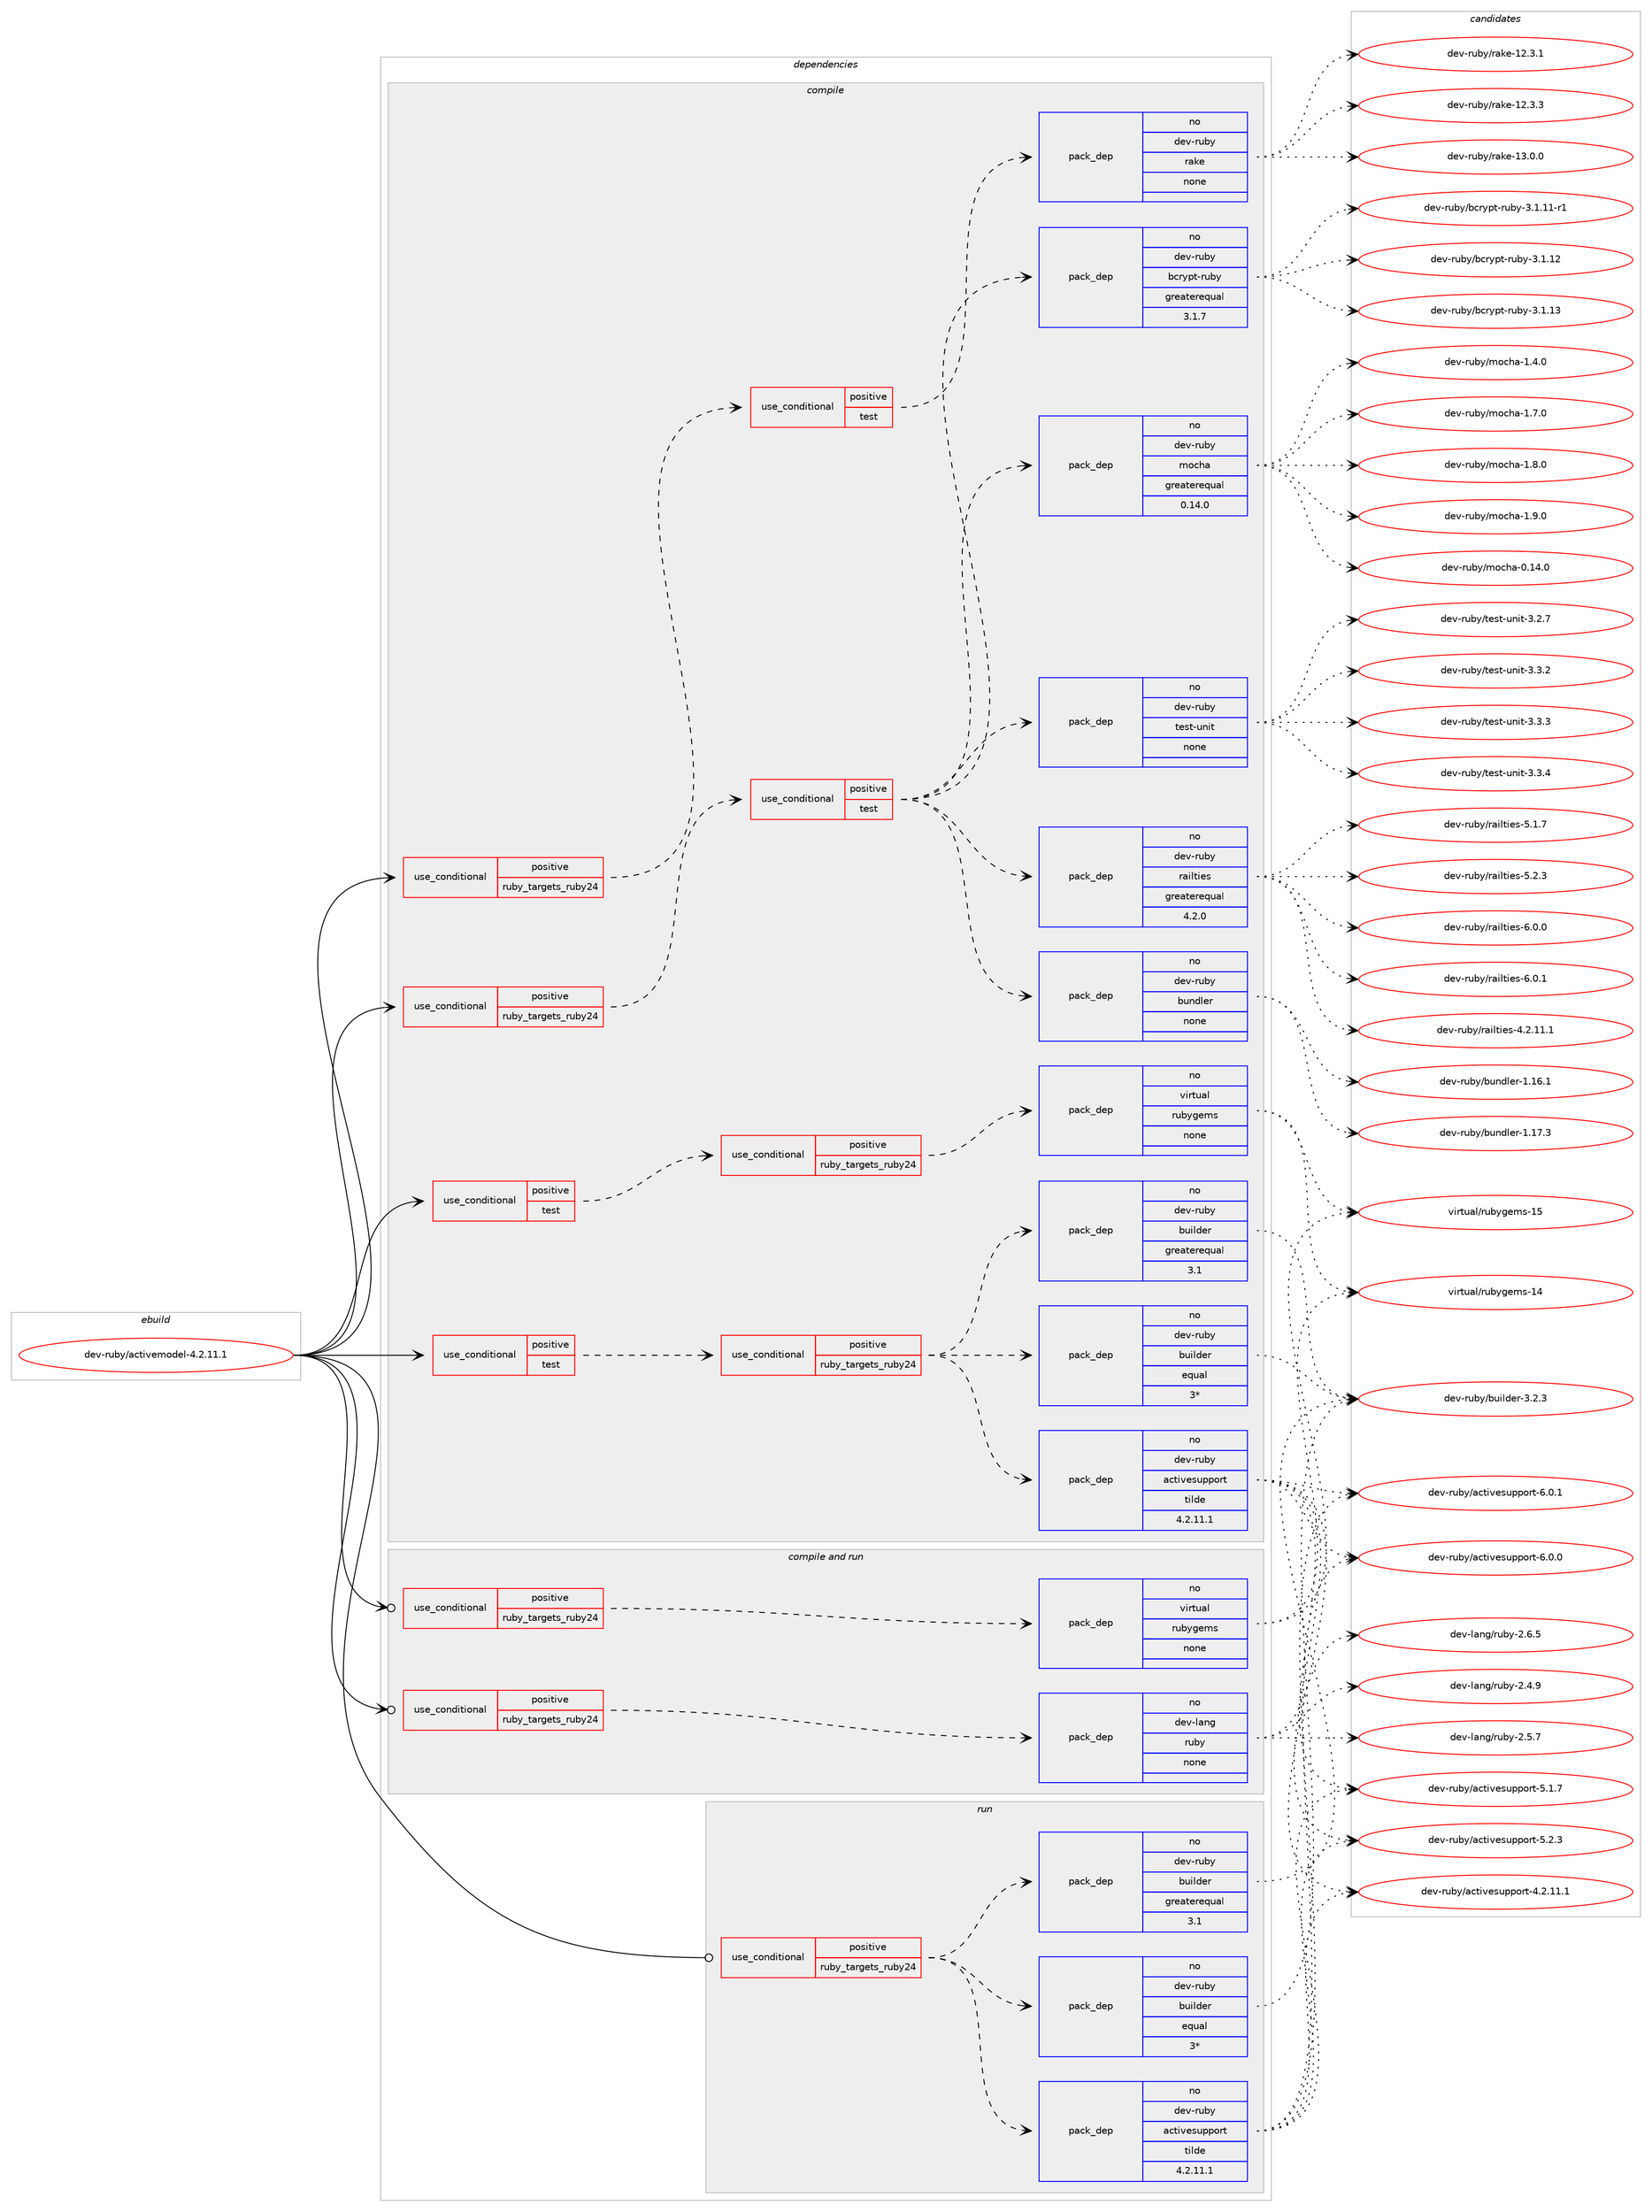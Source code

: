 digraph prolog {

# *************
# Graph options
# *************

newrank=true;
concentrate=true;
compound=true;
graph [rankdir=LR,fontname=Helvetica,fontsize=10,ranksep=1.5];#, ranksep=2.5, nodesep=0.2];
edge  [arrowhead=vee];
node  [fontname=Helvetica,fontsize=10];

# **********
# The ebuild
# **********

subgraph cluster_leftcol {
color=gray;
rank=same;
label=<<i>ebuild</i>>;
id [label="dev-ruby/activemodel-4.2.11.1", color=red, width=4, href="../dev-ruby/activemodel-4.2.11.1.svg"];
}

# ****************
# The dependencies
# ****************

subgraph cluster_midcol {
color=gray;
label=<<i>dependencies</i>>;
subgraph cluster_compile {
fillcolor="#eeeeee";
style=filled;
label=<<i>compile</i>>;
subgraph cond157206 {
dependency674996 [label=<<TABLE BORDER="0" CELLBORDER="1" CELLSPACING="0" CELLPADDING="4"><TR><TD ROWSPAN="3" CELLPADDING="10">use_conditional</TD></TR><TR><TD>positive</TD></TR><TR><TD>ruby_targets_ruby24</TD></TR></TABLE>>, shape=none, color=red];
subgraph cond157207 {
dependency674997 [label=<<TABLE BORDER="0" CELLBORDER="1" CELLSPACING="0" CELLPADDING="4"><TR><TD ROWSPAN="3" CELLPADDING="10">use_conditional</TD></TR><TR><TD>positive</TD></TR><TR><TD>test</TD></TR></TABLE>>, shape=none, color=red];
subgraph pack505872 {
dependency674998 [label=<<TABLE BORDER="0" CELLBORDER="1" CELLSPACING="0" CELLPADDING="4" WIDTH="220"><TR><TD ROWSPAN="6" CELLPADDING="30">pack_dep</TD></TR><TR><TD WIDTH="110">no</TD></TR><TR><TD>dev-ruby</TD></TR><TR><TD>bundler</TD></TR><TR><TD>none</TD></TR><TR><TD></TD></TR></TABLE>>, shape=none, color=blue];
}
dependency674997:e -> dependency674998:w [weight=20,style="dashed",arrowhead="vee"];
subgraph pack505873 {
dependency674999 [label=<<TABLE BORDER="0" CELLBORDER="1" CELLSPACING="0" CELLPADDING="4" WIDTH="220"><TR><TD ROWSPAN="6" CELLPADDING="30">pack_dep</TD></TR><TR><TD WIDTH="110">no</TD></TR><TR><TD>dev-ruby</TD></TR><TR><TD>railties</TD></TR><TR><TD>greaterequal</TD></TR><TR><TD>4.2.0</TD></TR></TABLE>>, shape=none, color=blue];
}
dependency674997:e -> dependency674999:w [weight=20,style="dashed",arrowhead="vee"];
subgraph pack505874 {
dependency675000 [label=<<TABLE BORDER="0" CELLBORDER="1" CELLSPACING="0" CELLPADDING="4" WIDTH="220"><TR><TD ROWSPAN="6" CELLPADDING="30">pack_dep</TD></TR><TR><TD WIDTH="110">no</TD></TR><TR><TD>dev-ruby</TD></TR><TR><TD>test-unit</TD></TR><TR><TD>none</TD></TR><TR><TD></TD></TR></TABLE>>, shape=none, color=blue];
}
dependency674997:e -> dependency675000:w [weight=20,style="dashed",arrowhead="vee"];
subgraph pack505875 {
dependency675001 [label=<<TABLE BORDER="0" CELLBORDER="1" CELLSPACING="0" CELLPADDING="4" WIDTH="220"><TR><TD ROWSPAN="6" CELLPADDING="30">pack_dep</TD></TR><TR><TD WIDTH="110">no</TD></TR><TR><TD>dev-ruby</TD></TR><TR><TD>mocha</TD></TR><TR><TD>greaterequal</TD></TR><TR><TD>0.14.0</TD></TR></TABLE>>, shape=none, color=blue];
}
dependency674997:e -> dependency675001:w [weight=20,style="dashed",arrowhead="vee"];
subgraph pack505876 {
dependency675002 [label=<<TABLE BORDER="0" CELLBORDER="1" CELLSPACING="0" CELLPADDING="4" WIDTH="220"><TR><TD ROWSPAN="6" CELLPADDING="30">pack_dep</TD></TR><TR><TD WIDTH="110">no</TD></TR><TR><TD>dev-ruby</TD></TR><TR><TD>bcrypt-ruby</TD></TR><TR><TD>greaterequal</TD></TR><TR><TD>3.1.7</TD></TR></TABLE>>, shape=none, color=blue];
}
dependency674997:e -> dependency675002:w [weight=20,style="dashed",arrowhead="vee"];
}
dependency674996:e -> dependency674997:w [weight=20,style="dashed",arrowhead="vee"];
}
id:e -> dependency674996:w [weight=20,style="solid",arrowhead="vee"];
subgraph cond157208 {
dependency675003 [label=<<TABLE BORDER="0" CELLBORDER="1" CELLSPACING="0" CELLPADDING="4"><TR><TD ROWSPAN="3" CELLPADDING="10">use_conditional</TD></TR><TR><TD>positive</TD></TR><TR><TD>ruby_targets_ruby24</TD></TR></TABLE>>, shape=none, color=red];
subgraph cond157209 {
dependency675004 [label=<<TABLE BORDER="0" CELLBORDER="1" CELLSPACING="0" CELLPADDING="4"><TR><TD ROWSPAN="3" CELLPADDING="10">use_conditional</TD></TR><TR><TD>positive</TD></TR><TR><TD>test</TD></TR></TABLE>>, shape=none, color=red];
subgraph pack505877 {
dependency675005 [label=<<TABLE BORDER="0" CELLBORDER="1" CELLSPACING="0" CELLPADDING="4" WIDTH="220"><TR><TD ROWSPAN="6" CELLPADDING="30">pack_dep</TD></TR><TR><TD WIDTH="110">no</TD></TR><TR><TD>dev-ruby</TD></TR><TR><TD>rake</TD></TR><TR><TD>none</TD></TR><TR><TD></TD></TR></TABLE>>, shape=none, color=blue];
}
dependency675004:e -> dependency675005:w [weight=20,style="dashed",arrowhead="vee"];
}
dependency675003:e -> dependency675004:w [weight=20,style="dashed",arrowhead="vee"];
}
id:e -> dependency675003:w [weight=20,style="solid",arrowhead="vee"];
subgraph cond157210 {
dependency675006 [label=<<TABLE BORDER="0" CELLBORDER="1" CELLSPACING="0" CELLPADDING="4"><TR><TD ROWSPAN="3" CELLPADDING="10">use_conditional</TD></TR><TR><TD>positive</TD></TR><TR><TD>test</TD></TR></TABLE>>, shape=none, color=red];
subgraph cond157211 {
dependency675007 [label=<<TABLE BORDER="0" CELLBORDER="1" CELLSPACING="0" CELLPADDING="4"><TR><TD ROWSPAN="3" CELLPADDING="10">use_conditional</TD></TR><TR><TD>positive</TD></TR><TR><TD>ruby_targets_ruby24</TD></TR></TABLE>>, shape=none, color=red];
subgraph pack505878 {
dependency675008 [label=<<TABLE BORDER="0" CELLBORDER="1" CELLSPACING="0" CELLPADDING="4" WIDTH="220"><TR><TD ROWSPAN="6" CELLPADDING="30">pack_dep</TD></TR><TR><TD WIDTH="110">no</TD></TR><TR><TD>dev-ruby</TD></TR><TR><TD>activesupport</TD></TR><TR><TD>tilde</TD></TR><TR><TD>4.2.11.1</TD></TR></TABLE>>, shape=none, color=blue];
}
dependency675007:e -> dependency675008:w [weight=20,style="dashed",arrowhead="vee"];
subgraph pack505879 {
dependency675009 [label=<<TABLE BORDER="0" CELLBORDER="1" CELLSPACING="0" CELLPADDING="4" WIDTH="220"><TR><TD ROWSPAN="6" CELLPADDING="30">pack_dep</TD></TR><TR><TD WIDTH="110">no</TD></TR><TR><TD>dev-ruby</TD></TR><TR><TD>builder</TD></TR><TR><TD>greaterequal</TD></TR><TR><TD>3.1</TD></TR></TABLE>>, shape=none, color=blue];
}
dependency675007:e -> dependency675009:w [weight=20,style="dashed",arrowhead="vee"];
subgraph pack505880 {
dependency675010 [label=<<TABLE BORDER="0" CELLBORDER="1" CELLSPACING="0" CELLPADDING="4" WIDTH="220"><TR><TD ROWSPAN="6" CELLPADDING="30">pack_dep</TD></TR><TR><TD WIDTH="110">no</TD></TR><TR><TD>dev-ruby</TD></TR><TR><TD>builder</TD></TR><TR><TD>equal</TD></TR><TR><TD>3*</TD></TR></TABLE>>, shape=none, color=blue];
}
dependency675007:e -> dependency675010:w [weight=20,style="dashed",arrowhead="vee"];
}
dependency675006:e -> dependency675007:w [weight=20,style="dashed",arrowhead="vee"];
}
id:e -> dependency675006:w [weight=20,style="solid",arrowhead="vee"];
subgraph cond157212 {
dependency675011 [label=<<TABLE BORDER="0" CELLBORDER="1" CELLSPACING="0" CELLPADDING="4"><TR><TD ROWSPAN="3" CELLPADDING="10">use_conditional</TD></TR><TR><TD>positive</TD></TR><TR><TD>test</TD></TR></TABLE>>, shape=none, color=red];
subgraph cond157213 {
dependency675012 [label=<<TABLE BORDER="0" CELLBORDER="1" CELLSPACING="0" CELLPADDING="4"><TR><TD ROWSPAN="3" CELLPADDING="10">use_conditional</TD></TR><TR><TD>positive</TD></TR><TR><TD>ruby_targets_ruby24</TD></TR></TABLE>>, shape=none, color=red];
subgraph pack505881 {
dependency675013 [label=<<TABLE BORDER="0" CELLBORDER="1" CELLSPACING="0" CELLPADDING="4" WIDTH="220"><TR><TD ROWSPAN="6" CELLPADDING="30">pack_dep</TD></TR><TR><TD WIDTH="110">no</TD></TR><TR><TD>virtual</TD></TR><TR><TD>rubygems</TD></TR><TR><TD>none</TD></TR><TR><TD></TD></TR></TABLE>>, shape=none, color=blue];
}
dependency675012:e -> dependency675013:w [weight=20,style="dashed",arrowhead="vee"];
}
dependency675011:e -> dependency675012:w [weight=20,style="dashed",arrowhead="vee"];
}
id:e -> dependency675011:w [weight=20,style="solid",arrowhead="vee"];
}
subgraph cluster_compileandrun {
fillcolor="#eeeeee";
style=filled;
label=<<i>compile and run</i>>;
subgraph cond157214 {
dependency675014 [label=<<TABLE BORDER="0" CELLBORDER="1" CELLSPACING="0" CELLPADDING="4"><TR><TD ROWSPAN="3" CELLPADDING="10">use_conditional</TD></TR><TR><TD>positive</TD></TR><TR><TD>ruby_targets_ruby24</TD></TR></TABLE>>, shape=none, color=red];
subgraph pack505882 {
dependency675015 [label=<<TABLE BORDER="0" CELLBORDER="1" CELLSPACING="0" CELLPADDING="4" WIDTH="220"><TR><TD ROWSPAN="6" CELLPADDING="30">pack_dep</TD></TR><TR><TD WIDTH="110">no</TD></TR><TR><TD>dev-lang</TD></TR><TR><TD>ruby</TD></TR><TR><TD>none</TD></TR><TR><TD></TD></TR></TABLE>>, shape=none, color=blue];
}
dependency675014:e -> dependency675015:w [weight=20,style="dashed",arrowhead="vee"];
}
id:e -> dependency675014:w [weight=20,style="solid",arrowhead="odotvee"];
subgraph cond157215 {
dependency675016 [label=<<TABLE BORDER="0" CELLBORDER="1" CELLSPACING="0" CELLPADDING="4"><TR><TD ROWSPAN="3" CELLPADDING="10">use_conditional</TD></TR><TR><TD>positive</TD></TR><TR><TD>ruby_targets_ruby24</TD></TR></TABLE>>, shape=none, color=red];
subgraph pack505883 {
dependency675017 [label=<<TABLE BORDER="0" CELLBORDER="1" CELLSPACING="0" CELLPADDING="4" WIDTH="220"><TR><TD ROWSPAN="6" CELLPADDING="30">pack_dep</TD></TR><TR><TD WIDTH="110">no</TD></TR><TR><TD>virtual</TD></TR><TR><TD>rubygems</TD></TR><TR><TD>none</TD></TR><TR><TD></TD></TR></TABLE>>, shape=none, color=blue];
}
dependency675016:e -> dependency675017:w [weight=20,style="dashed",arrowhead="vee"];
}
id:e -> dependency675016:w [weight=20,style="solid",arrowhead="odotvee"];
}
subgraph cluster_run {
fillcolor="#eeeeee";
style=filled;
label=<<i>run</i>>;
subgraph cond157216 {
dependency675018 [label=<<TABLE BORDER="0" CELLBORDER="1" CELLSPACING="0" CELLPADDING="4"><TR><TD ROWSPAN="3" CELLPADDING="10">use_conditional</TD></TR><TR><TD>positive</TD></TR><TR><TD>ruby_targets_ruby24</TD></TR></TABLE>>, shape=none, color=red];
subgraph pack505884 {
dependency675019 [label=<<TABLE BORDER="0" CELLBORDER="1" CELLSPACING="0" CELLPADDING="4" WIDTH="220"><TR><TD ROWSPAN="6" CELLPADDING="30">pack_dep</TD></TR><TR><TD WIDTH="110">no</TD></TR><TR><TD>dev-ruby</TD></TR><TR><TD>activesupport</TD></TR><TR><TD>tilde</TD></TR><TR><TD>4.2.11.1</TD></TR></TABLE>>, shape=none, color=blue];
}
dependency675018:e -> dependency675019:w [weight=20,style="dashed",arrowhead="vee"];
subgraph pack505885 {
dependency675020 [label=<<TABLE BORDER="0" CELLBORDER="1" CELLSPACING="0" CELLPADDING="4" WIDTH="220"><TR><TD ROWSPAN="6" CELLPADDING="30">pack_dep</TD></TR><TR><TD WIDTH="110">no</TD></TR><TR><TD>dev-ruby</TD></TR><TR><TD>builder</TD></TR><TR><TD>greaterequal</TD></TR><TR><TD>3.1</TD></TR></TABLE>>, shape=none, color=blue];
}
dependency675018:e -> dependency675020:w [weight=20,style="dashed",arrowhead="vee"];
subgraph pack505886 {
dependency675021 [label=<<TABLE BORDER="0" CELLBORDER="1" CELLSPACING="0" CELLPADDING="4" WIDTH="220"><TR><TD ROWSPAN="6" CELLPADDING="30">pack_dep</TD></TR><TR><TD WIDTH="110">no</TD></TR><TR><TD>dev-ruby</TD></TR><TR><TD>builder</TD></TR><TR><TD>equal</TD></TR><TR><TD>3*</TD></TR></TABLE>>, shape=none, color=blue];
}
dependency675018:e -> dependency675021:w [weight=20,style="dashed",arrowhead="vee"];
}
id:e -> dependency675018:w [weight=20,style="solid",arrowhead="odot"];
}
}

# **************
# The candidates
# **************

subgraph cluster_choices {
rank=same;
color=gray;
label=<<i>candidates</i>>;

subgraph choice505872 {
color=black;
nodesep=1;
choice1001011184511411798121479811711010010810111445494649544649 [label="dev-ruby/bundler-1.16.1", color=red, width=4,href="../dev-ruby/bundler-1.16.1.svg"];
choice1001011184511411798121479811711010010810111445494649554651 [label="dev-ruby/bundler-1.17.3", color=red, width=4,href="../dev-ruby/bundler-1.17.3.svg"];
dependency674998:e -> choice1001011184511411798121479811711010010810111445494649544649:w [style=dotted,weight="100"];
dependency674998:e -> choice1001011184511411798121479811711010010810111445494649554651:w [style=dotted,weight="100"];
}
subgraph choice505873 {
color=black;
nodesep=1;
choice10010111845114117981214711497105108116105101115455246504649494649 [label="dev-ruby/railties-4.2.11.1", color=red, width=4,href="../dev-ruby/railties-4.2.11.1.svg"];
choice10010111845114117981214711497105108116105101115455346494655 [label="dev-ruby/railties-5.1.7", color=red, width=4,href="../dev-ruby/railties-5.1.7.svg"];
choice10010111845114117981214711497105108116105101115455346504651 [label="dev-ruby/railties-5.2.3", color=red, width=4,href="../dev-ruby/railties-5.2.3.svg"];
choice10010111845114117981214711497105108116105101115455446484648 [label="dev-ruby/railties-6.0.0", color=red, width=4,href="../dev-ruby/railties-6.0.0.svg"];
choice10010111845114117981214711497105108116105101115455446484649 [label="dev-ruby/railties-6.0.1", color=red, width=4,href="../dev-ruby/railties-6.0.1.svg"];
dependency674999:e -> choice10010111845114117981214711497105108116105101115455246504649494649:w [style=dotted,weight="100"];
dependency674999:e -> choice10010111845114117981214711497105108116105101115455346494655:w [style=dotted,weight="100"];
dependency674999:e -> choice10010111845114117981214711497105108116105101115455346504651:w [style=dotted,weight="100"];
dependency674999:e -> choice10010111845114117981214711497105108116105101115455446484648:w [style=dotted,weight="100"];
dependency674999:e -> choice10010111845114117981214711497105108116105101115455446484649:w [style=dotted,weight="100"];
}
subgraph choice505874 {
color=black;
nodesep=1;
choice10010111845114117981214711610111511645117110105116455146504655 [label="dev-ruby/test-unit-3.2.7", color=red, width=4,href="../dev-ruby/test-unit-3.2.7.svg"];
choice10010111845114117981214711610111511645117110105116455146514650 [label="dev-ruby/test-unit-3.3.2", color=red, width=4,href="../dev-ruby/test-unit-3.3.2.svg"];
choice10010111845114117981214711610111511645117110105116455146514651 [label="dev-ruby/test-unit-3.3.3", color=red, width=4,href="../dev-ruby/test-unit-3.3.3.svg"];
choice10010111845114117981214711610111511645117110105116455146514652 [label="dev-ruby/test-unit-3.3.4", color=red, width=4,href="../dev-ruby/test-unit-3.3.4.svg"];
dependency675000:e -> choice10010111845114117981214711610111511645117110105116455146504655:w [style=dotted,weight="100"];
dependency675000:e -> choice10010111845114117981214711610111511645117110105116455146514650:w [style=dotted,weight="100"];
dependency675000:e -> choice10010111845114117981214711610111511645117110105116455146514651:w [style=dotted,weight="100"];
dependency675000:e -> choice10010111845114117981214711610111511645117110105116455146514652:w [style=dotted,weight="100"];
}
subgraph choice505875 {
color=black;
nodesep=1;
choice100101118451141179812147109111991049745484649524648 [label="dev-ruby/mocha-0.14.0", color=red, width=4,href="../dev-ruby/mocha-0.14.0.svg"];
choice1001011184511411798121471091119910497454946524648 [label="dev-ruby/mocha-1.4.0", color=red, width=4,href="../dev-ruby/mocha-1.4.0.svg"];
choice1001011184511411798121471091119910497454946554648 [label="dev-ruby/mocha-1.7.0", color=red, width=4,href="../dev-ruby/mocha-1.7.0.svg"];
choice1001011184511411798121471091119910497454946564648 [label="dev-ruby/mocha-1.8.0", color=red, width=4,href="../dev-ruby/mocha-1.8.0.svg"];
choice1001011184511411798121471091119910497454946574648 [label="dev-ruby/mocha-1.9.0", color=red, width=4,href="../dev-ruby/mocha-1.9.0.svg"];
dependency675001:e -> choice100101118451141179812147109111991049745484649524648:w [style=dotted,weight="100"];
dependency675001:e -> choice1001011184511411798121471091119910497454946524648:w [style=dotted,weight="100"];
dependency675001:e -> choice1001011184511411798121471091119910497454946554648:w [style=dotted,weight="100"];
dependency675001:e -> choice1001011184511411798121471091119910497454946564648:w [style=dotted,weight="100"];
dependency675001:e -> choice1001011184511411798121471091119910497454946574648:w [style=dotted,weight="100"];
}
subgraph choice505876 {
color=black;
nodesep=1;
choice10010111845114117981214798991141211121164511411798121455146494649494511449 [label="dev-ruby/bcrypt-ruby-3.1.11-r1", color=red, width=4,href="../dev-ruby/bcrypt-ruby-3.1.11-r1.svg"];
choice1001011184511411798121479899114121112116451141179812145514649464950 [label="dev-ruby/bcrypt-ruby-3.1.12", color=red, width=4,href="../dev-ruby/bcrypt-ruby-3.1.12.svg"];
choice1001011184511411798121479899114121112116451141179812145514649464951 [label="dev-ruby/bcrypt-ruby-3.1.13", color=red, width=4,href="../dev-ruby/bcrypt-ruby-3.1.13.svg"];
dependency675002:e -> choice10010111845114117981214798991141211121164511411798121455146494649494511449:w [style=dotted,weight="100"];
dependency675002:e -> choice1001011184511411798121479899114121112116451141179812145514649464950:w [style=dotted,weight="100"];
dependency675002:e -> choice1001011184511411798121479899114121112116451141179812145514649464951:w [style=dotted,weight="100"];
}
subgraph choice505877 {
color=black;
nodesep=1;
choice1001011184511411798121471149710710145495046514649 [label="dev-ruby/rake-12.3.1", color=red, width=4,href="../dev-ruby/rake-12.3.1.svg"];
choice1001011184511411798121471149710710145495046514651 [label="dev-ruby/rake-12.3.3", color=red, width=4,href="../dev-ruby/rake-12.3.3.svg"];
choice1001011184511411798121471149710710145495146484648 [label="dev-ruby/rake-13.0.0", color=red, width=4,href="../dev-ruby/rake-13.0.0.svg"];
dependency675005:e -> choice1001011184511411798121471149710710145495046514649:w [style=dotted,weight="100"];
dependency675005:e -> choice1001011184511411798121471149710710145495046514651:w [style=dotted,weight="100"];
dependency675005:e -> choice1001011184511411798121471149710710145495146484648:w [style=dotted,weight="100"];
}
subgraph choice505878 {
color=black;
nodesep=1;
choice1001011184511411798121479799116105118101115117112112111114116455246504649494649 [label="dev-ruby/activesupport-4.2.11.1", color=red, width=4,href="../dev-ruby/activesupport-4.2.11.1.svg"];
choice1001011184511411798121479799116105118101115117112112111114116455346494655 [label="dev-ruby/activesupport-5.1.7", color=red, width=4,href="../dev-ruby/activesupport-5.1.7.svg"];
choice1001011184511411798121479799116105118101115117112112111114116455346504651 [label="dev-ruby/activesupport-5.2.3", color=red, width=4,href="../dev-ruby/activesupport-5.2.3.svg"];
choice1001011184511411798121479799116105118101115117112112111114116455446484648 [label="dev-ruby/activesupport-6.0.0", color=red, width=4,href="../dev-ruby/activesupport-6.0.0.svg"];
choice1001011184511411798121479799116105118101115117112112111114116455446484649 [label="dev-ruby/activesupport-6.0.1", color=red, width=4,href="../dev-ruby/activesupport-6.0.1.svg"];
dependency675008:e -> choice1001011184511411798121479799116105118101115117112112111114116455246504649494649:w [style=dotted,weight="100"];
dependency675008:e -> choice1001011184511411798121479799116105118101115117112112111114116455346494655:w [style=dotted,weight="100"];
dependency675008:e -> choice1001011184511411798121479799116105118101115117112112111114116455346504651:w [style=dotted,weight="100"];
dependency675008:e -> choice1001011184511411798121479799116105118101115117112112111114116455446484648:w [style=dotted,weight="100"];
dependency675008:e -> choice1001011184511411798121479799116105118101115117112112111114116455446484649:w [style=dotted,weight="100"];
}
subgraph choice505879 {
color=black;
nodesep=1;
choice10010111845114117981214798117105108100101114455146504651 [label="dev-ruby/builder-3.2.3", color=red, width=4,href="../dev-ruby/builder-3.2.3.svg"];
dependency675009:e -> choice10010111845114117981214798117105108100101114455146504651:w [style=dotted,weight="100"];
}
subgraph choice505880 {
color=black;
nodesep=1;
choice10010111845114117981214798117105108100101114455146504651 [label="dev-ruby/builder-3.2.3", color=red, width=4,href="../dev-ruby/builder-3.2.3.svg"];
dependency675010:e -> choice10010111845114117981214798117105108100101114455146504651:w [style=dotted,weight="100"];
}
subgraph choice505881 {
color=black;
nodesep=1;
choice118105114116117971084711411798121103101109115454952 [label="virtual/rubygems-14", color=red, width=4,href="../virtual/rubygems-14.svg"];
choice118105114116117971084711411798121103101109115454953 [label="virtual/rubygems-15", color=red, width=4,href="../virtual/rubygems-15.svg"];
dependency675013:e -> choice118105114116117971084711411798121103101109115454952:w [style=dotted,weight="100"];
dependency675013:e -> choice118105114116117971084711411798121103101109115454953:w [style=dotted,weight="100"];
}
subgraph choice505882 {
color=black;
nodesep=1;
choice10010111845108971101034711411798121455046524657 [label="dev-lang/ruby-2.4.9", color=red, width=4,href="../dev-lang/ruby-2.4.9.svg"];
choice10010111845108971101034711411798121455046534655 [label="dev-lang/ruby-2.5.7", color=red, width=4,href="../dev-lang/ruby-2.5.7.svg"];
choice10010111845108971101034711411798121455046544653 [label="dev-lang/ruby-2.6.5", color=red, width=4,href="../dev-lang/ruby-2.6.5.svg"];
dependency675015:e -> choice10010111845108971101034711411798121455046524657:w [style=dotted,weight="100"];
dependency675015:e -> choice10010111845108971101034711411798121455046534655:w [style=dotted,weight="100"];
dependency675015:e -> choice10010111845108971101034711411798121455046544653:w [style=dotted,weight="100"];
}
subgraph choice505883 {
color=black;
nodesep=1;
choice118105114116117971084711411798121103101109115454952 [label="virtual/rubygems-14", color=red, width=4,href="../virtual/rubygems-14.svg"];
choice118105114116117971084711411798121103101109115454953 [label="virtual/rubygems-15", color=red, width=4,href="../virtual/rubygems-15.svg"];
dependency675017:e -> choice118105114116117971084711411798121103101109115454952:w [style=dotted,weight="100"];
dependency675017:e -> choice118105114116117971084711411798121103101109115454953:w [style=dotted,weight="100"];
}
subgraph choice505884 {
color=black;
nodesep=1;
choice1001011184511411798121479799116105118101115117112112111114116455246504649494649 [label="dev-ruby/activesupport-4.2.11.1", color=red, width=4,href="../dev-ruby/activesupport-4.2.11.1.svg"];
choice1001011184511411798121479799116105118101115117112112111114116455346494655 [label="dev-ruby/activesupport-5.1.7", color=red, width=4,href="../dev-ruby/activesupport-5.1.7.svg"];
choice1001011184511411798121479799116105118101115117112112111114116455346504651 [label="dev-ruby/activesupport-5.2.3", color=red, width=4,href="../dev-ruby/activesupport-5.2.3.svg"];
choice1001011184511411798121479799116105118101115117112112111114116455446484648 [label="dev-ruby/activesupport-6.0.0", color=red, width=4,href="../dev-ruby/activesupport-6.0.0.svg"];
choice1001011184511411798121479799116105118101115117112112111114116455446484649 [label="dev-ruby/activesupport-6.0.1", color=red, width=4,href="../dev-ruby/activesupport-6.0.1.svg"];
dependency675019:e -> choice1001011184511411798121479799116105118101115117112112111114116455246504649494649:w [style=dotted,weight="100"];
dependency675019:e -> choice1001011184511411798121479799116105118101115117112112111114116455346494655:w [style=dotted,weight="100"];
dependency675019:e -> choice1001011184511411798121479799116105118101115117112112111114116455346504651:w [style=dotted,weight="100"];
dependency675019:e -> choice1001011184511411798121479799116105118101115117112112111114116455446484648:w [style=dotted,weight="100"];
dependency675019:e -> choice1001011184511411798121479799116105118101115117112112111114116455446484649:w [style=dotted,weight="100"];
}
subgraph choice505885 {
color=black;
nodesep=1;
choice10010111845114117981214798117105108100101114455146504651 [label="dev-ruby/builder-3.2.3", color=red, width=4,href="../dev-ruby/builder-3.2.3.svg"];
dependency675020:e -> choice10010111845114117981214798117105108100101114455146504651:w [style=dotted,weight="100"];
}
subgraph choice505886 {
color=black;
nodesep=1;
choice10010111845114117981214798117105108100101114455146504651 [label="dev-ruby/builder-3.2.3", color=red, width=4,href="../dev-ruby/builder-3.2.3.svg"];
dependency675021:e -> choice10010111845114117981214798117105108100101114455146504651:w [style=dotted,weight="100"];
}
}

}
